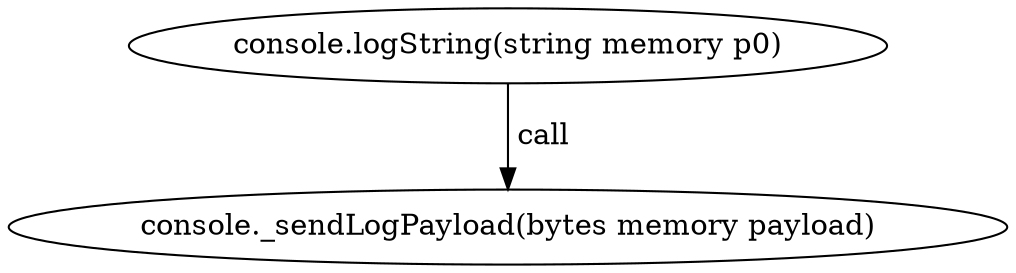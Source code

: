 digraph "" {
	graph [bb="0,0,413.08,124.8"];
	node [label="\N"];
	"console.logString(string memory p0)"	 [height=0.5,
		pos="206.54,106.8",
		width=4.2775];
	"console._sendLogPayload(bytes memory payload)"	 [height=0.5,
		pos="206.54,18",
		width=5.7372];
	"console.logString(string memory p0)" -> "console._sendLogPayload(bytes memory payload)" [key=call,
	label=" call",
	lp="218.39,62.4",
	pos="e,206.54,36.072 206.54,88.401 206.54,76.295 206.54,60.208 206.54,46.467"];
}
digraph "" {
	graph [bb="0,0,413.08,124.8"];
	node [label="\N"];
	"console.logString(string memory p0)"	 [height=0.5,
		pos="206.54,106.8",
		width=4.2775];
	"console._sendLogPayload(bytes memory payload)"	 [height=0.5,
		pos="206.54,18",
		width=5.7372];
	"console.logString(string memory p0)" -> "console._sendLogPayload(bytes memory payload)" [key=call,
	label=" call",
	lp="218.39,62.4",
	pos="e,206.54,36.072 206.54,88.401 206.54,76.295 206.54,60.208 206.54,46.467"];
}
